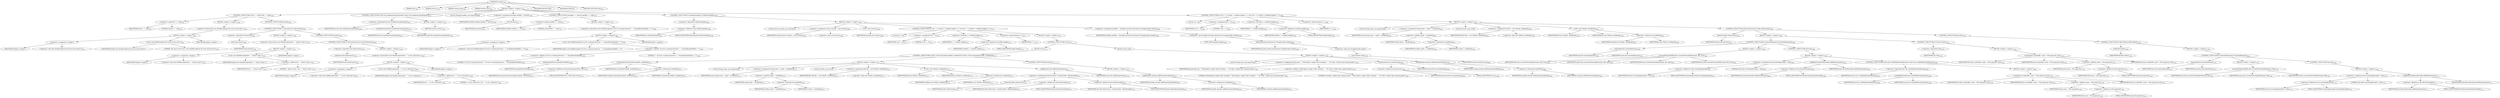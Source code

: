 digraph "scandir" {  
"1823" [label = <(METHOD,scandir)<SUB>1043</SUB>> ]
"65" [label = <(PARAM,this)<SUB>1043</SUB>> ]
"1824" [label = <(PARAM,File dir)<SUB>1043</SUB>> ]
"1825" [label = <(PARAM,String vpath)<SUB>1043</SUB>> ]
"1826" [label = <(PARAM,boolean fast)<SUB>1043</SUB>> ]
"1827" [label = <(BLOCK,&lt;empty&gt;,&lt;empty&gt;)<SUB>1043</SUB>> ]
"1828" [label = <(CONTROL_STRUCTURE,if (dir == null),if (dir == null))<SUB>1044</SUB>> ]
"1829" [label = <(&lt;operator&gt;.equals,dir == null)<SUB>1044</SUB>> ]
"1830" [label = <(IDENTIFIER,dir,dir == null)<SUB>1044</SUB>> ]
"1831" [label = <(LITERAL,null,dir == null)<SUB>1044</SUB>> ]
"1832" [label = <(BLOCK,&lt;empty&gt;,&lt;empty&gt;)<SUB>1044</SUB>> ]
"1833" [label = <(&lt;operator&gt;.throw,throw new BuildException(&quot;dir must not be null.&quot;);)<SUB>1045</SUB>> ]
"1834" [label = <(BLOCK,&lt;empty&gt;,&lt;empty&gt;)<SUB>1045</SUB>> ]
"1835" [label = <(&lt;operator&gt;.assignment,&lt;empty&gt;)> ]
"1836" [label = <(IDENTIFIER,$obj24,&lt;empty&gt;)> ]
"1837" [label = <(&lt;operator&gt;.alloc,new BuildException(&quot;dir must not be null.&quot;))<SUB>1045</SUB>> ]
"1838" [label = <(&lt;init&gt;,new BuildException(&quot;dir must not be null.&quot;))<SUB>1045</SUB>> ]
"1839" [label = <(IDENTIFIER,$obj24,new BuildException(&quot;dir must not be null.&quot;))> ]
"1840" [label = <(LITERAL,&quot;dir must not be null.&quot;,new BuildException(&quot;dir must not be null.&quot;))<SUB>1045</SUB>> ]
"1841" [label = <(IDENTIFIER,$obj24,&lt;empty&gt;)> ]
"1842" [label = <(CONTROL_STRUCTURE,else,else)<SUB>1046</SUB>> ]
"1843" [label = <(CONTROL_STRUCTURE,if (!dir.exists()),if (!dir.exists()))<SUB>1046</SUB>> ]
"1844" [label = <(&lt;operator&gt;.logicalNot,!dir.exists())<SUB>1046</SUB>> ]
"1845" [label = <(exists,dir.exists())<SUB>1046</SUB>> ]
"1846" [label = <(IDENTIFIER,dir,dir.exists())<SUB>1046</SUB>> ]
"1847" [label = <(BLOCK,&lt;empty&gt;,&lt;empty&gt;)<SUB>1046</SUB>> ]
"1848" [label = <(&lt;operator&gt;.throw,throw new BuildException(dir + &quot; doesn't exist.&quot;);)<SUB>1047</SUB>> ]
"1849" [label = <(BLOCK,&lt;empty&gt;,&lt;empty&gt;)<SUB>1047</SUB>> ]
"1850" [label = <(&lt;operator&gt;.assignment,&lt;empty&gt;)> ]
"1851" [label = <(IDENTIFIER,$obj25,&lt;empty&gt;)> ]
"1852" [label = <(&lt;operator&gt;.alloc,new BuildException(dir + &quot; doesn't exist.&quot;))<SUB>1047</SUB>> ]
"1853" [label = <(&lt;init&gt;,new BuildException(dir + &quot; doesn't exist.&quot;))<SUB>1047</SUB>> ]
"1854" [label = <(IDENTIFIER,$obj25,new BuildException(dir + &quot; doesn't exist.&quot;))> ]
"1855" [label = <(&lt;operator&gt;.addition,dir + &quot; doesn't exist.&quot;)<SUB>1047</SUB>> ]
"1856" [label = <(IDENTIFIER,dir,dir + &quot; doesn't exist.&quot;)<SUB>1047</SUB>> ]
"1857" [label = <(LITERAL,&quot; doesn't exist.&quot;,dir + &quot; doesn't exist.&quot;)<SUB>1047</SUB>> ]
"1858" [label = <(IDENTIFIER,$obj25,&lt;empty&gt;)> ]
"1859" [label = <(CONTROL_STRUCTURE,else,else)<SUB>1048</SUB>> ]
"1860" [label = <(CONTROL_STRUCTURE,if (!dir.isDirectory()),if (!dir.isDirectory()))<SUB>1048</SUB>> ]
"1861" [label = <(&lt;operator&gt;.logicalNot,!dir.isDirectory())<SUB>1048</SUB>> ]
"1862" [label = <(isDirectory,dir.isDirectory())<SUB>1048</SUB>> ]
"1863" [label = <(IDENTIFIER,dir,dir.isDirectory())<SUB>1048</SUB>> ]
"1864" [label = <(BLOCK,&lt;empty&gt;,&lt;empty&gt;)<SUB>1048</SUB>> ]
"1865" [label = <(&lt;operator&gt;.throw,throw new BuildException(dir + &quot; is not a directory.&quot;);)<SUB>1049</SUB>> ]
"1866" [label = <(BLOCK,&lt;empty&gt;,&lt;empty&gt;)<SUB>1049</SUB>> ]
"1867" [label = <(&lt;operator&gt;.assignment,&lt;empty&gt;)> ]
"1868" [label = <(IDENTIFIER,$obj26,&lt;empty&gt;)> ]
"1869" [label = <(&lt;operator&gt;.alloc,new BuildException(dir + &quot; is not a directory.&quot;))<SUB>1049</SUB>> ]
"1870" [label = <(&lt;init&gt;,new BuildException(dir + &quot; is not a directory.&quot;))<SUB>1049</SUB>> ]
"1871" [label = <(IDENTIFIER,$obj26,new BuildException(dir + &quot; is not a directory.&quot;))> ]
"1872" [label = <(&lt;operator&gt;.addition,dir + &quot; is not a directory.&quot;)<SUB>1049</SUB>> ]
"1873" [label = <(IDENTIFIER,dir,dir + &quot; is not a directory.&quot;)<SUB>1049</SUB>> ]
"1874" [label = <(LITERAL,&quot; is not a directory.&quot;,dir + &quot; is not a directory.&quot;)<SUB>1049</SUB>> ]
"1875" [label = <(IDENTIFIER,$obj26,&lt;empty&gt;)> ]
"1876" [label = <(CONTROL_STRUCTURE,if (fast &amp;&amp; hasBeenScanned(vpath)),if (fast &amp;&amp; hasBeenScanned(vpath)))<SUB>1052</SUB>> ]
"1877" [label = <(&lt;operator&gt;.logicalAnd,fast &amp;&amp; hasBeenScanned(vpath))<SUB>1052</SUB>> ]
"1878" [label = <(IDENTIFIER,fast,fast &amp;&amp; hasBeenScanned(vpath))<SUB>1052</SUB>> ]
"1879" [label = <(hasBeenScanned,this.hasBeenScanned(vpath))<SUB>1052</SUB>> ]
"64" [label = <(IDENTIFIER,this,this.hasBeenScanned(vpath))<SUB>1052</SUB>> ]
"1880" [label = <(IDENTIFIER,vpath,this.hasBeenScanned(vpath))<SUB>1052</SUB>> ]
"1881" [label = <(BLOCK,&lt;empty&gt;,&lt;empty&gt;)<SUB>1052</SUB>> ]
"1882" [label = <(RETURN,return;,return;)<SUB>1053</SUB>> ]
"1883" [label = <(LOCAL,String[] newfiles: java.lang.String[])> ]
"1884" [label = <(&lt;operator&gt;.assignment,String[] newfiles = dir.list())<SUB>1055</SUB>> ]
"1885" [label = <(IDENTIFIER,newfiles,String[] newfiles = dir.list())<SUB>1055</SUB>> ]
"1886" [label = <(list,dir.list())<SUB>1055</SUB>> ]
"1887" [label = <(IDENTIFIER,dir,dir.list())<SUB>1055</SUB>> ]
"1888" [label = <(CONTROL_STRUCTURE,if (newfiles == null),if (newfiles == null))<SUB>1057</SUB>> ]
"1889" [label = <(&lt;operator&gt;.equals,newfiles == null)<SUB>1057</SUB>> ]
"1890" [label = <(IDENTIFIER,newfiles,newfiles == null)<SUB>1057</SUB>> ]
"1891" [label = <(LITERAL,null,newfiles == null)<SUB>1057</SUB>> ]
"1892" [label = <(BLOCK,&lt;empty&gt;,&lt;empty&gt;)<SUB>1057</SUB>> ]
"1893" [label = <(&lt;operator&gt;.throw,throw new BuildException(&quot;IO error scanning directory '&quot; + dir.getAbsolutePath() + &quot;'&quot;);)<SUB>1065</SUB>> ]
"1894" [label = <(BLOCK,&lt;empty&gt;,&lt;empty&gt;)<SUB>1065</SUB>> ]
"1895" [label = <(&lt;operator&gt;.assignment,&lt;empty&gt;)> ]
"1896" [label = <(IDENTIFIER,$obj27,&lt;empty&gt;)> ]
"1897" [label = <(&lt;operator&gt;.alloc,new BuildException(&quot;IO error scanning directory '&quot; + dir.getAbsolutePath() + &quot;'&quot;))<SUB>1065</SUB>> ]
"1898" [label = <(&lt;init&gt;,new BuildException(&quot;IO error scanning directory '&quot; + dir.getAbsolutePath() + &quot;'&quot;))<SUB>1065</SUB>> ]
"1899" [label = <(IDENTIFIER,$obj27,new BuildException(&quot;IO error scanning directory '&quot; + dir.getAbsolutePath() + &quot;'&quot;))> ]
"1900" [label = <(&lt;operator&gt;.addition,&quot;IO error scanning directory '&quot; + dir.getAbsolutePath() + &quot;'&quot;)<SUB>1065</SUB>> ]
"1901" [label = <(&lt;operator&gt;.addition,&quot;IO error scanning directory '&quot; + dir.getAbsolutePath())<SUB>1065</SUB>> ]
"1902" [label = <(LITERAL,&quot;IO error scanning directory '&quot;,&quot;IO error scanning directory '&quot; + dir.getAbsolutePath())<SUB>1065</SUB>> ]
"1903" [label = <(getAbsolutePath,dir.getAbsolutePath())<SUB>1066</SUB>> ]
"1904" [label = <(IDENTIFIER,dir,dir.getAbsolutePath())<SUB>1066</SUB>> ]
"1905" [label = <(LITERAL,&quot;'&quot;,&quot;IO error scanning directory '&quot; + dir.getAbsolutePath() + &quot;'&quot;)<SUB>1066</SUB>> ]
"1906" [label = <(IDENTIFIER,$obj27,&lt;empty&gt;)> ]
"1907" [label = <(CONTROL_STRUCTURE,if (!followSymlinks),if (!followSymlinks))<SUB>1068</SUB>> ]
"1908" [label = <(&lt;operator&gt;.logicalNot,!followSymlinks)<SUB>1068</SUB>> ]
"1909" [label = <(&lt;operator&gt;.fieldAccess,this.followSymlinks)<SUB>1068</SUB>> ]
"1910" [label = <(IDENTIFIER,this,!followSymlinks)<SUB>1068</SUB>> ]
"1911" [label = <(FIELD_IDENTIFIER,followSymlinks,followSymlinks)<SUB>1068</SUB>> ]
"1912" [label = <(BLOCK,&lt;empty&gt;,&lt;empty&gt;)<SUB>1068</SUB>> ]
"67" [label = <(LOCAL,Vector noLinks: java.util.Vector)> ]
"1913" [label = <(&lt;operator&gt;.assignment,Vector noLinks = new Vector())<SUB>1069</SUB>> ]
"1914" [label = <(IDENTIFIER,noLinks,Vector noLinks = new Vector())<SUB>1069</SUB>> ]
"1915" [label = <(&lt;operator&gt;.alloc,new Vector())<SUB>1069</SUB>> ]
"1916" [label = <(&lt;init&gt;,new Vector())<SUB>1069</SUB>> ]
"66" [label = <(IDENTIFIER,noLinks,new Vector())<SUB>1069</SUB>> ]
"1917" [label = <(CONTROL_STRUCTURE,for (int i = 0; Some(i &lt; newfiles.length); i++),for (int i = 0; Some(i &lt; newfiles.length); i++))<SUB>1070</SUB>> ]
"1918" [label = <(LOCAL,int i: int)> ]
"1919" [label = <(&lt;operator&gt;.assignment,int i = 0)<SUB>1070</SUB>> ]
"1920" [label = <(IDENTIFIER,i,int i = 0)<SUB>1070</SUB>> ]
"1921" [label = <(LITERAL,0,int i = 0)<SUB>1070</SUB>> ]
"1922" [label = <(&lt;operator&gt;.lessThan,i &lt; newfiles.length)<SUB>1070</SUB>> ]
"1923" [label = <(IDENTIFIER,i,i &lt; newfiles.length)<SUB>1070</SUB>> ]
"1924" [label = <(&lt;operator&gt;.fieldAccess,newfiles.length)<SUB>1070</SUB>> ]
"1925" [label = <(IDENTIFIER,newfiles,i &lt; newfiles.length)<SUB>1070</SUB>> ]
"1926" [label = <(FIELD_IDENTIFIER,length,length)<SUB>1070</SUB>> ]
"1927" [label = <(&lt;operator&gt;.postIncrement,i++)<SUB>1070</SUB>> ]
"1928" [label = <(IDENTIFIER,i,i++)<SUB>1070</SUB>> ]
"1929" [label = <(BLOCK,&lt;empty&gt;,&lt;empty&gt;)<SUB>1070</SUB>> ]
"1930" [label = <(CONTROL_STRUCTURE,try,try)<SUB>1071</SUB>> ]
"1931" [label = <(BLOCK,try,try)<SUB>1071</SUB>> ]
"1932" [label = <(CONTROL_STRUCTURE,if (FILE_UTILS.isSymbolicLink(dir, newfiles[i])),if (FILE_UTILS.isSymbolicLink(dir, newfiles[i])))<SUB>1072</SUB>> ]
"1933" [label = <(isSymbolicLink,isSymbolicLink(dir, newfiles[i]))<SUB>1072</SUB>> ]
"1934" [label = <(&lt;operator&gt;.fieldAccess,DirectoryScanner.FILE_UTILS)<SUB>1072</SUB>> ]
"1935" [label = <(IDENTIFIER,DirectoryScanner,isSymbolicLink(dir, newfiles[i]))<SUB>1072</SUB>> ]
"1936" [label = <(FIELD_IDENTIFIER,FILE_UTILS,FILE_UTILS)<SUB>1072</SUB>> ]
"1937" [label = <(IDENTIFIER,dir,isSymbolicLink(dir, newfiles[i]))<SUB>1072</SUB>> ]
"1938" [label = <(&lt;operator&gt;.indexAccess,newfiles[i])<SUB>1072</SUB>> ]
"1939" [label = <(IDENTIFIER,newfiles,isSymbolicLink(dir, newfiles[i]))<SUB>1072</SUB>> ]
"1940" [label = <(IDENTIFIER,i,isSymbolicLink(dir, newfiles[i]))<SUB>1072</SUB>> ]
"1941" [label = <(BLOCK,&lt;empty&gt;,&lt;empty&gt;)<SUB>1072</SUB>> ]
"1942" [label = <(LOCAL,String name: java.lang.String)> ]
"1943" [label = <(&lt;operator&gt;.assignment,String name = vpath + newfiles[i])<SUB>1073</SUB>> ]
"1944" [label = <(IDENTIFIER,name,String name = vpath + newfiles[i])<SUB>1073</SUB>> ]
"1945" [label = <(&lt;operator&gt;.addition,vpath + newfiles[i])<SUB>1073</SUB>> ]
"1946" [label = <(IDENTIFIER,vpath,vpath + newfiles[i])<SUB>1073</SUB>> ]
"1947" [label = <(&lt;operator&gt;.indexAccess,newfiles[i])<SUB>1073</SUB>> ]
"1948" [label = <(IDENTIFIER,newfiles,vpath + newfiles[i])<SUB>1073</SUB>> ]
"1949" [label = <(IDENTIFIER,i,vpath + newfiles[i])<SUB>1073</SUB>> ]
"69" [label = <(LOCAL,File file: java.io.File)> ]
"1950" [label = <(&lt;operator&gt;.assignment,File file = new File(dir, newfiles[i]))<SUB>1074</SUB>> ]
"1951" [label = <(IDENTIFIER,file,File file = new File(dir, newfiles[i]))<SUB>1074</SUB>> ]
"1952" [label = <(&lt;operator&gt;.alloc,new File(dir, newfiles[i]))<SUB>1074</SUB>> ]
"1953" [label = <(&lt;init&gt;,new File(dir, newfiles[i]))<SUB>1074</SUB>> ]
"68" [label = <(IDENTIFIER,file,new File(dir, newfiles[i]))<SUB>1074</SUB>> ]
"1954" [label = <(IDENTIFIER,dir,new File(dir, newfiles[i]))<SUB>1074</SUB>> ]
"1955" [label = <(&lt;operator&gt;.indexAccess,newfiles[i])<SUB>1074</SUB>> ]
"1956" [label = <(IDENTIFIER,newfiles,new File(dir, newfiles[i]))<SUB>1074</SUB>> ]
"1957" [label = <(IDENTIFIER,i,new File(dir, newfiles[i]))<SUB>1074</SUB>> ]
"1958" [label = <(addElement,this.addElement(name))<SUB>1075</SUB>> ]
"1959" [label = <(&lt;operator&gt;.conditional,file.isDirectory() ? dirsExcluded : filesExcluded)<SUB>1075</SUB>> ]
"1960" [label = <(isDirectory,file.isDirectory())<SUB>1075</SUB>> ]
"1961" [label = <(IDENTIFIER,file,file.isDirectory())<SUB>1075</SUB>> ]
"1962" [label = <(&lt;operator&gt;.fieldAccess,this.dirsExcluded)<SUB>1076</SUB>> ]
"1963" [label = <(IDENTIFIER,this,file.isDirectory() ? dirsExcluded : filesExcluded)<SUB>1076</SUB>> ]
"1964" [label = <(FIELD_IDENTIFIER,dirsExcluded,dirsExcluded)<SUB>1076</SUB>> ]
"1965" [label = <(&lt;operator&gt;.fieldAccess,this.filesExcluded)<SUB>1076</SUB>> ]
"1966" [label = <(IDENTIFIER,this,file.isDirectory() ? dirsExcluded : filesExcluded)<SUB>1076</SUB>> ]
"1967" [label = <(FIELD_IDENTIFIER,filesExcluded,filesExcluded)<SUB>1076</SUB>> ]
"1968" [label = <(IDENTIFIER,name,this.addElement(name))<SUB>1076</SUB>> ]
"1969" [label = <(CONTROL_STRUCTURE,else,else)<SUB>1077</SUB>> ]
"1970" [label = <(BLOCK,&lt;empty&gt;,&lt;empty&gt;)<SUB>1077</SUB>> ]
"1971" [label = <(addElement,noLinks.addElement(newfiles[i]))<SUB>1078</SUB>> ]
"1972" [label = <(IDENTIFIER,noLinks,noLinks.addElement(newfiles[i]))<SUB>1078</SUB>> ]
"1973" [label = <(&lt;operator&gt;.indexAccess,newfiles[i])<SUB>1078</SUB>> ]
"1974" [label = <(IDENTIFIER,newfiles,noLinks.addElement(newfiles[i]))<SUB>1078</SUB>> ]
"1975" [label = <(IDENTIFIER,i,noLinks.addElement(newfiles[i]))<SUB>1078</SUB>> ]
"1976" [label = <(BLOCK,catch,catch)> ]
"1977" [label = <(BLOCK,&lt;empty&gt;,&lt;empty&gt;)<SUB>1080</SUB>> ]
"1978" [label = <(LOCAL,String msg: java.lang.String)> ]
"1979" [label = <(&lt;operator&gt;.assignment,String msg = &quot;IOException caught while checking &quot; + &quot;for links, couldn't get canonical path!&quot;)<SUB>1081</SUB>> ]
"1980" [label = <(IDENTIFIER,msg,String msg = &quot;IOException caught while checking &quot; + &quot;for links, couldn't get canonical path!&quot;)<SUB>1081</SUB>> ]
"1981" [label = <(&lt;operator&gt;.addition,&quot;IOException caught while checking &quot; + &quot;for links, couldn't get canonical path!&quot;)<SUB>1081</SUB>> ]
"1982" [label = <(LITERAL,&quot;IOException caught while checking &quot;,&quot;IOException caught while checking &quot; + &quot;for links, couldn't get canonical path!&quot;)<SUB>1081</SUB>> ]
"1983" [label = <(LITERAL,&quot;for links, couldn't get canonical path!&quot;,&quot;IOException caught while checking &quot; + &quot;for links, couldn't get canonical path!&quot;)<SUB>1082</SUB>> ]
"1984" [label = <(println,System.err.println(msg))<SUB>1084</SUB>> ]
"1985" [label = <(&lt;operator&gt;.fieldAccess,System.err)<SUB>1084</SUB>> ]
"1986" [label = <(IDENTIFIER,System,System.err.println(msg))<SUB>1084</SUB>> ]
"1987" [label = <(FIELD_IDENTIFIER,err,err)<SUB>1084</SUB>> ]
"1988" [label = <(IDENTIFIER,msg,System.err.println(msg))<SUB>1084</SUB>> ]
"1989" [label = <(addElement,noLinks.addElement(newfiles[i]))<SUB>1085</SUB>> ]
"1990" [label = <(IDENTIFIER,noLinks,noLinks.addElement(newfiles[i]))<SUB>1085</SUB>> ]
"1991" [label = <(&lt;operator&gt;.indexAccess,newfiles[i])<SUB>1085</SUB>> ]
"1992" [label = <(IDENTIFIER,newfiles,noLinks.addElement(newfiles[i]))<SUB>1085</SUB>> ]
"1993" [label = <(IDENTIFIER,i,noLinks.addElement(newfiles[i]))<SUB>1085</SUB>> ]
"1994" [label = <(&lt;operator&gt;.assignment,newfiles = (String[]) (noLinks.toArray(new String[noLinks.size()])))<SUB>1088</SUB>> ]
"1995" [label = <(IDENTIFIER,newfiles,newfiles = (String[]) (noLinks.toArray(new String[noLinks.size()])))<SUB>1088</SUB>> ]
"1996" [label = <(&lt;operator&gt;.cast,(String[]) (noLinks.toArray(new String[noLinks.size()])))<SUB>1088</SUB>> ]
"1997" [label = <(TYPE_REF,String[],String[])<SUB>1088</SUB>> ]
"1998" [label = <(toArray,noLinks.toArray(new String[noLinks.size()]))<SUB>1088</SUB>> ]
"1999" [label = <(IDENTIFIER,noLinks,noLinks.toArray(new String[noLinks.size()]))<SUB>1088</SUB>> ]
"2000" [label = <(&lt;operator&gt;.alloc,new String[noLinks.size()])> ]
"2001" [label = <(size,noLinks.size())<SUB>1088</SUB>> ]
"2002" [label = <(IDENTIFIER,noLinks,noLinks.size())<SUB>1088</SUB>> ]
"2003" [label = <(CONTROL_STRUCTURE,for (int i = 0; Some(i &lt; newfiles.length); i++),for (int i = 0; Some(i &lt; newfiles.length); i++))<SUB>1090</SUB>> ]
"2004" [label = <(LOCAL,int i: int)> ]
"2005" [label = <(&lt;operator&gt;.assignment,int i = 0)<SUB>1090</SUB>> ]
"2006" [label = <(IDENTIFIER,i,int i = 0)<SUB>1090</SUB>> ]
"2007" [label = <(LITERAL,0,int i = 0)<SUB>1090</SUB>> ]
"2008" [label = <(&lt;operator&gt;.lessThan,i &lt; newfiles.length)<SUB>1090</SUB>> ]
"2009" [label = <(IDENTIFIER,i,i &lt; newfiles.length)<SUB>1090</SUB>> ]
"2010" [label = <(&lt;operator&gt;.fieldAccess,newfiles.length)<SUB>1090</SUB>> ]
"2011" [label = <(IDENTIFIER,newfiles,i &lt; newfiles.length)<SUB>1090</SUB>> ]
"2012" [label = <(FIELD_IDENTIFIER,length,length)<SUB>1090</SUB>> ]
"2013" [label = <(&lt;operator&gt;.postIncrement,i++)<SUB>1090</SUB>> ]
"2014" [label = <(IDENTIFIER,i,i++)<SUB>1090</SUB>> ]
"2015" [label = <(BLOCK,&lt;empty&gt;,&lt;empty&gt;)<SUB>1090</SUB>> ]
"2016" [label = <(LOCAL,String name: java.lang.String)> ]
"2017" [label = <(&lt;operator&gt;.assignment,String name = vpath + newfiles[i])<SUB>1091</SUB>> ]
"2018" [label = <(IDENTIFIER,name,String name = vpath + newfiles[i])<SUB>1091</SUB>> ]
"2019" [label = <(&lt;operator&gt;.addition,vpath + newfiles[i])<SUB>1091</SUB>> ]
"2020" [label = <(IDENTIFIER,vpath,vpath + newfiles[i])<SUB>1091</SUB>> ]
"2021" [label = <(&lt;operator&gt;.indexAccess,newfiles[i])<SUB>1091</SUB>> ]
"2022" [label = <(IDENTIFIER,newfiles,vpath + newfiles[i])<SUB>1091</SUB>> ]
"2023" [label = <(IDENTIFIER,i,vpath + newfiles[i])<SUB>1091</SUB>> ]
"71" [label = <(LOCAL,File file: java.io.File)> ]
"2024" [label = <(&lt;operator&gt;.assignment,File file = new File(dir, newfiles[i]))<SUB>1092</SUB>> ]
"2025" [label = <(IDENTIFIER,file,File file = new File(dir, newfiles[i]))<SUB>1092</SUB>> ]
"2026" [label = <(&lt;operator&gt;.alloc,new File(dir, newfiles[i]))<SUB>1092</SUB>> ]
"2027" [label = <(&lt;init&gt;,new File(dir, newfiles[i]))<SUB>1092</SUB>> ]
"70" [label = <(IDENTIFIER,file,new File(dir, newfiles[i]))<SUB>1092</SUB>> ]
"2028" [label = <(IDENTIFIER,dir,new File(dir, newfiles[i]))<SUB>1092</SUB>> ]
"2029" [label = <(&lt;operator&gt;.indexAccess,newfiles[i])<SUB>1092</SUB>> ]
"2030" [label = <(IDENTIFIER,newfiles,new File(dir, newfiles[i]))<SUB>1092</SUB>> ]
"2031" [label = <(IDENTIFIER,i,new File(dir, newfiles[i]))<SUB>1092</SUB>> ]
"2032" [label = <(CONTROL_STRUCTURE,if (file.isDirectory()),if (file.isDirectory()))<SUB>1093</SUB>> ]
"2033" [label = <(isDirectory,file.isDirectory())<SUB>1093</SUB>> ]
"2034" [label = <(IDENTIFIER,file,file.isDirectory())<SUB>1093</SUB>> ]
"2035" [label = <(BLOCK,&lt;empty&gt;,&lt;empty&gt;)<SUB>1093</SUB>> ]
"2036" [label = <(CONTROL_STRUCTURE,if (isIncluded(name)),if (isIncluded(name)))<SUB>1094</SUB>> ]
"2037" [label = <(isIncluded,this.isIncluded(name))<SUB>1094</SUB>> ]
"72" [label = <(IDENTIFIER,this,this.isIncluded(name))<SUB>1094</SUB>> ]
"2038" [label = <(IDENTIFIER,name,this.isIncluded(name))<SUB>1094</SUB>> ]
"2039" [label = <(BLOCK,&lt;empty&gt;,&lt;empty&gt;)<SUB>1094</SUB>> ]
"2040" [label = <(accountForIncludedDir,this.accountForIncludedDir(name, file, fast))<SUB>1095</SUB>> ]
"73" [label = <(IDENTIFIER,this,this.accountForIncludedDir(name, file, fast))<SUB>1095</SUB>> ]
"2041" [label = <(IDENTIFIER,name,this.accountForIncludedDir(name, file, fast))<SUB>1095</SUB>> ]
"2042" [label = <(IDENTIFIER,file,this.accountForIncludedDir(name, file, fast))<SUB>1095</SUB>> ]
"2043" [label = <(IDENTIFIER,fast,this.accountForIncludedDir(name, file, fast))<SUB>1095</SUB>> ]
"2044" [label = <(CONTROL_STRUCTURE,else,else)<SUB>1096</SUB>> ]
"2045" [label = <(BLOCK,&lt;empty&gt;,&lt;empty&gt;)<SUB>1096</SUB>> ]
"2046" [label = <(&lt;operator&gt;.assignment,this.everythingIncluded = false)<SUB>1097</SUB>> ]
"2047" [label = <(&lt;operator&gt;.fieldAccess,this.everythingIncluded)<SUB>1097</SUB>> ]
"2048" [label = <(IDENTIFIER,this,this.everythingIncluded = false)<SUB>1097</SUB>> ]
"2049" [label = <(FIELD_IDENTIFIER,everythingIncluded,everythingIncluded)<SUB>1097</SUB>> ]
"2050" [label = <(LITERAL,false,this.everythingIncluded = false)<SUB>1097</SUB>> ]
"2051" [label = <(addElement,dirsNotIncluded.addElement(name))<SUB>1098</SUB>> ]
"2052" [label = <(&lt;operator&gt;.fieldAccess,this.dirsNotIncluded)<SUB>1098</SUB>> ]
"2053" [label = <(IDENTIFIER,this,dirsNotIncluded.addElement(name))<SUB>1098</SUB>> ]
"2054" [label = <(FIELD_IDENTIFIER,dirsNotIncluded,dirsNotIncluded)<SUB>1098</SUB>> ]
"2055" [label = <(IDENTIFIER,name,dirsNotIncluded.addElement(name))<SUB>1098</SUB>> ]
"2056" [label = <(CONTROL_STRUCTURE,if (fast &amp;&amp; couldHoldIncluded(name)),if (fast &amp;&amp; couldHoldIncluded(name)))<SUB>1099</SUB>> ]
"2057" [label = <(&lt;operator&gt;.logicalAnd,fast &amp;&amp; couldHoldIncluded(name))<SUB>1099</SUB>> ]
"2058" [label = <(IDENTIFIER,fast,fast &amp;&amp; couldHoldIncluded(name))<SUB>1099</SUB>> ]
"2059" [label = <(couldHoldIncluded,this.couldHoldIncluded(name))<SUB>1099</SUB>> ]
"74" [label = <(IDENTIFIER,this,this.couldHoldIncluded(name))<SUB>1099</SUB>> ]
"2060" [label = <(IDENTIFIER,name,this.couldHoldIncluded(name))<SUB>1099</SUB>> ]
"2061" [label = <(BLOCK,&lt;empty&gt;,&lt;empty&gt;)<SUB>1099</SUB>> ]
"2062" [label = <(scandir,this.scandir(file, name + File.separator, fast))<SUB>1100</SUB>> ]
"75" [label = <(IDENTIFIER,this,this.scandir(file, name + File.separator, fast))<SUB>1100</SUB>> ]
"2063" [label = <(IDENTIFIER,file,this.scandir(file, name + File.separator, fast))<SUB>1100</SUB>> ]
"2064" [label = <(&lt;operator&gt;.addition,name + File.separator)<SUB>1100</SUB>> ]
"2065" [label = <(IDENTIFIER,name,name + File.separator)<SUB>1100</SUB>> ]
"2066" [label = <(&lt;operator&gt;.fieldAccess,File.separator)<SUB>1100</SUB>> ]
"2067" [label = <(IDENTIFIER,File,name + File.separator)<SUB>1100</SUB>> ]
"2068" [label = <(FIELD_IDENTIFIER,separator,separator)<SUB>1100</SUB>> ]
"2069" [label = <(IDENTIFIER,fast,this.scandir(file, name + File.separator, fast))<SUB>1100</SUB>> ]
"2070" [label = <(CONTROL_STRUCTURE,if (!fast),if (!fast))<SUB>1103</SUB>> ]
"2071" [label = <(&lt;operator&gt;.logicalNot,!fast)<SUB>1103</SUB>> ]
"2072" [label = <(IDENTIFIER,fast,!fast)<SUB>1103</SUB>> ]
"2073" [label = <(BLOCK,&lt;empty&gt;,&lt;empty&gt;)<SUB>1103</SUB>> ]
"2074" [label = <(scandir,this.scandir(file, name + File.separator, fast))<SUB>1104</SUB>> ]
"76" [label = <(IDENTIFIER,this,this.scandir(file, name + File.separator, fast))<SUB>1104</SUB>> ]
"2075" [label = <(IDENTIFIER,file,this.scandir(file, name + File.separator, fast))<SUB>1104</SUB>> ]
"2076" [label = <(&lt;operator&gt;.addition,name + File.separator)<SUB>1104</SUB>> ]
"2077" [label = <(IDENTIFIER,name,name + File.separator)<SUB>1104</SUB>> ]
"2078" [label = <(&lt;operator&gt;.fieldAccess,File.separator)<SUB>1104</SUB>> ]
"2079" [label = <(IDENTIFIER,File,name + File.separator)<SUB>1104</SUB>> ]
"2080" [label = <(FIELD_IDENTIFIER,separator,separator)<SUB>1104</SUB>> ]
"2081" [label = <(IDENTIFIER,fast,this.scandir(file, name + File.separator, fast))<SUB>1104</SUB>> ]
"2082" [label = <(CONTROL_STRUCTURE,else,else)<SUB>1106</SUB>> ]
"2083" [label = <(CONTROL_STRUCTURE,if (file.isFile()),if (file.isFile()))<SUB>1106</SUB>> ]
"2084" [label = <(isFile,file.isFile())<SUB>1106</SUB>> ]
"2085" [label = <(IDENTIFIER,file,file.isFile())<SUB>1106</SUB>> ]
"2086" [label = <(BLOCK,&lt;empty&gt;,&lt;empty&gt;)<SUB>1106</SUB>> ]
"2087" [label = <(CONTROL_STRUCTURE,if (isIncluded(name)),if (isIncluded(name)))<SUB>1107</SUB>> ]
"2088" [label = <(isIncluded,this.isIncluded(name))<SUB>1107</SUB>> ]
"77" [label = <(IDENTIFIER,this,this.isIncluded(name))<SUB>1107</SUB>> ]
"2089" [label = <(IDENTIFIER,name,this.isIncluded(name))<SUB>1107</SUB>> ]
"2090" [label = <(BLOCK,&lt;empty&gt;,&lt;empty&gt;)<SUB>1107</SUB>> ]
"2091" [label = <(accountForIncludedFile,this.accountForIncludedFile(name, file))<SUB>1108</SUB>> ]
"78" [label = <(IDENTIFIER,this,this.accountForIncludedFile(name, file))<SUB>1108</SUB>> ]
"2092" [label = <(IDENTIFIER,name,this.accountForIncludedFile(name, file))<SUB>1108</SUB>> ]
"2093" [label = <(IDENTIFIER,file,this.accountForIncludedFile(name, file))<SUB>1108</SUB>> ]
"2094" [label = <(CONTROL_STRUCTURE,else,else)<SUB>1109</SUB>> ]
"2095" [label = <(BLOCK,&lt;empty&gt;,&lt;empty&gt;)<SUB>1109</SUB>> ]
"2096" [label = <(&lt;operator&gt;.assignment,this.everythingIncluded = false)<SUB>1110</SUB>> ]
"2097" [label = <(&lt;operator&gt;.fieldAccess,this.everythingIncluded)<SUB>1110</SUB>> ]
"2098" [label = <(IDENTIFIER,this,this.everythingIncluded = false)<SUB>1110</SUB>> ]
"2099" [label = <(FIELD_IDENTIFIER,everythingIncluded,everythingIncluded)<SUB>1110</SUB>> ]
"2100" [label = <(LITERAL,false,this.everythingIncluded = false)<SUB>1110</SUB>> ]
"2101" [label = <(addElement,filesNotIncluded.addElement(name))<SUB>1111</SUB>> ]
"2102" [label = <(&lt;operator&gt;.fieldAccess,this.filesNotIncluded)<SUB>1111</SUB>> ]
"2103" [label = <(IDENTIFIER,this,filesNotIncluded.addElement(name))<SUB>1111</SUB>> ]
"2104" [label = <(FIELD_IDENTIFIER,filesNotIncluded,filesNotIncluded)<SUB>1111</SUB>> ]
"2105" [label = <(IDENTIFIER,name,filesNotIncluded.addElement(name))<SUB>1111</SUB>> ]
"2106" [label = <(MODIFIER,PROTECTED)> ]
"2107" [label = <(MODIFIER,VIRTUAL)> ]
"2108" [label = <(METHOD_RETURN,void)<SUB>1043</SUB>> ]
  "1823" -> "65" 
  "1823" -> "1824" 
  "1823" -> "1825" 
  "1823" -> "1826" 
  "1823" -> "1827" 
  "1823" -> "2106" 
  "1823" -> "2107" 
  "1823" -> "2108" 
  "1827" -> "1828" 
  "1827" -> "1876" 
  "1827" -> "1883" 
  "1827" -> "1884" 
  "1827" -> "1888" 
  "1827" -> "1907" 
  "1827" -> "2003" 
  "1828" -> "1829" 
  "1828" -> "1832" 
  "1828" -> "1842" 
  "1829" -> "1830" 
  "1829" -> "1831" 
  "1832" -> "1833" 
  "1833" -> "1834" 
  "1834" -> "1835" 
  "1834" -> "1838" 
  "1834" -> "1841" 
  "1835" -> "1836" 
  "1835" -> "1837" 
  "1838" -> "1839" 
  "1838" -> "1840" 
  "1842" -> "1843" 
  "1843" -> "1844" 
  "1843" -> "1847" 
  "1843" -> "1859" 
  "1844" -> "1845" 
  "1845" -> "1846" 
  "1847" -> "1848" 
  "1848" -> "1849" 
  "1849" -> "1850" 
  "1849" -> "1853" 
  "1849" -> "1858" 
  "1850" -> "1851" 
  "1850" -> "1852" 
  "1853" -> "1854" 
  "1853" -> "1855" 
  "1855" -> "1856" 
  "1855" -> "1857" 
  "1859" -> "1860" 
  "1860" -> "1861" 
  "1860" -> "1864" 
  "1861" -> "1862" 
  "1862" -> "1863" 
  "1864" -> "1865" 
  "1865" -> "1866" 
  "1866" -> "1867" 
  "1866" -> "1870" 
  "1866" -> "1875" 
  "1867" -> "1868" 
  "1867" -> "1869" 
  "1870" -> "1871" 
  "1870" -> "1872" 
  "1872" -> "1873" 
  "1872" -> "1874" 
  "1876" -> "1877" 
  "1876" -> "1881" 
  "1877" -> "1878" 
  "1877" -> "1879" 
  "1879" -> "64" 
  "1879" -> "1880" 
  "1881" -> "1882" 
  "1884" -> "1885" 
  "1884" -> "1886" 
  "1886" -> "1887" 
  "1888" -> "1889" 
  "1888" -> "1892" 
  "1889" -> "1890" 
  "1889" -> "1891" 
  "1892" -> "1893" 
  "1893" -> "1894" 
  "1894" -> "1895" 
  "1894" -> "1898" 
  "1894" -> "1906" 
  "1895" -> "1896" 
  "1895" -> "1897" 
  "1898" -> "1899" 
  "1898" -> "1900" 
  "1900" -> "1901" 
  "1900" -> "1905" 
  "1901" -> "1902" 
  "1901" -> "1903" 
  "1903" -> "1904" 
  "1907" -> "1908" 
  "1907" -> "1912" 
  "1908" -> "1909" 
  "1909" -> "1910" 
  "1909" -> "1911" 
  "1912" -> "67" 
  "1912" -> "1913" 
  "1912" -> "1916" 
  "1912" -> "1917" 
  "1912" -> "1994" 
  "1913" -> "1914" 
  "1913" -> "1915" 
  "1916" -> "66" 
  "1917" -> "1918" 
  "1917" -> "1919" 
  "1917" -> "1922" 
  "1917" -> "1927" 
  "1917" -> "1929" 
  "1919" -> "1920" 
  "1919" -> "1921" 
  "1922" -> "1923" 
  "1922" -> "1924" 
  "1924" -> "1925" 
  "1924" -> "1926" 
  "1927" -> "1928" 
  "1929" -> "1930" 
  "1930" -> "1931" 
  "1930" -> "1976" 
  "1931" -> "1932" 
  "1932" -> "1933" 
  "1932" -> "1941" 
  "1932" -> "1969" 
  "1933" -> "1934" 
  "1933" -> "1937" 
  "1933" -> "1938" 
  "1934" -> "1935" 
  "1934" -> "1936" 
  "1938" -> "1939" 
  "1938" -> "1940" 
  "1941" -> "1942" 
  "1941" -> "1943" 
  "1941" -> "69" 
  "1941" -> "1950" 
  "1941" -> "1953" 
  "1941" -> "1958" 
  "1943" -> "1944" 
  "1943" -> "1945" 
  "1945" -> "1946" 
  "1945" -> "1947" 
  "1947" -> "1948" 
  "1947" -> "1949" 
  "1950" -> "1951" 
  "1950" -> "1952" 
  "1953" -> "68" 
  "1953" -> "1954" 
  "1953" -> "1955" 
  "1955" -> "1956" 
  "1955" -> "1957" 
  "1958" -> "1959" 
  "1958" -> "1968" 
  "1959" -> "1960" 
  "1959" -> "1962" 
  "1959" -> "1965" 
  "1960" -> "1961" 
  "1962" -> "1963" 
  "1962" -> "1964" 
  "1965" -> "1966" 
  "1965" -> "1967" 
  "1969" -> "1970" 
  "1970" -> "1971" 
  "1971" -> "1972" 
  "1971" -> "1973" 
  "1973" -> "1974" 
  "1973" -> "1975" 
  "1976" -> "1977" 
  "1977" -> "1978" 
  "1977" -> "1979" 
  "1977" -> "1984" 
  "1977" -> "1989" 
  "1979" -> "1980" 
  "1979" -> "1981" 
  "1981" -> "1982" 
  "1981" -> "1983" 
  "1984" -> "1985" 
  "1984" -> "1988" 
  "1985" -> "1986" 
  "1985" -> "1987" 
  "1989" -> "1990" 
  "1989" -> "1991" 
  "1991" -> "1992" 
  "1991" -> "1993" 
  "1994" -> "1995" 
  "1994" -> "1996" 
  "1996" -> "1997" 
  "1996" -> "1998" 
  "1998" -> "1999" 
  "1998" -> "2000" 
  "2000" -> "2001" 
  "2001" -> "2002" 
  "2003" -> "2004" 
  "2003" -> "2005" 
  "2003" -> "2008" 
  "2003" -> "2013" 
  "2003" -> "2015" 
  "2005" -> "2006" 
  "2005" -> "2007" 
  "2008" -> "2009" 
  "2008" -> "2010" 
  "2010" -> "2011" 
  "2010" -> "2012" 
  "2013" -> "2014" 
  "2015" -> "2016" 
  "2015" -> "2017" 
  "2015" -> "71" 
  "2015" -> "2024" 
  "2015" -> "2027" 
  "2015" -> "2032" 
  "2017" -> "2018" 
  "2017" -> "2019" 
  "2019" -> "2020" 
  "2019" -> "2021" 
  "2021" -> "2022" 
  "2021" -> "2023" 
  "2024" -> "2025" 
  "2024" -> "2026" 
  "2027" -> "70" 
  "2027" -> "2028" 
  "2027" -> "2029" 
  "2029" -> "2030" 
  "2029" -> "2031" 
  "2032" -> "2033" 
  "2032" -> "2035" 
  "2032" -> "2082" 
  "2033" -> "2034" 
  "2035" -> "2036" 
  "2035" -> "2070" 
  "2036" -> "2037" 
  "2036" -> "2039" 
  "2036" -> "2044" 
  "2037" -> "72" 
  "2037" -> "2038" 
  "2039" -> "2040" 
  "2040" -> "73" 
  "2040" -> "2041" 
  "2040" -> "2042" 
  "2040" -> "2043" 
  "2044" -> "2045" 
  "2045" -> "2046" 
  "2045" -> "2051" 
  "2045" -> "2056" 
  "2046" -> "2047" 
  "2046" -> "2050" 
  "2047" -> "2048" 
  "2047" -> "2049" 
  "2051" -> "2052" 
  "2051" -> "2055" 
  "2052" -> "2053" 
  "2052" -> "2054" 
  "2056" -> "2057" 
  "2056" -> "2061" 
  "2057" -> "2058" 
  "2057" -> "2059" 
  "2059" -> "74" 
  "2059" -> "2060" 
  "2061" -> "2062" 
  "2062" -> "75" 
  "2062" -> "2063" 
  "2062" -> "2064" 
  "2062" -> "2069" 
  "2064" -> "2065" 
  "2064" -> "2066" 
  "2066" -> "2067" 
  "2066" -> "2068" 
  "2070" -> "2071" 
  "2070" -> "2073" 
  "2071" -> "2072" 
  "2073" -> "2074" 
  "2074" -> "76" 
  "2074" -> "2075" 
  "2074" -> "2076" 
  "2074" -> "2081" 
  "2076" -> "2077" 
  "2076" -> "2078" 
  "2078" -> "2079" 
  "2078" -> "2080" 
  "2082" -> "2083" 
  "2083" -> "2084" 
  "2083" -> "2086" 
  "2084" -> "2085" 
  "2086" -> "2087" 
  "2087" -> "2088" 
  "2087" -> "2090" 
  "2087" -> "2094" 
  "2088" -> "77" 
  "2088" -> "2089" 
  "2090" -> "2091" 
  "2091" -> "78" 
  "2091" -> "2092" 
  "2091" -> "2093" 
  "2094" -> "2095" 
  "2095" -> "2096" 
  "2095" -> "2101" 
  "2096" -> "2097" 
  "2096" -> "2100" 
  "2097" -> "2098" 
  "2097" -> "2099" 
  "2101" -> "2102" 
  "2101" -> "2105" 
  "2102" -> "2103" 
  "2102" -> "2104" 
}
